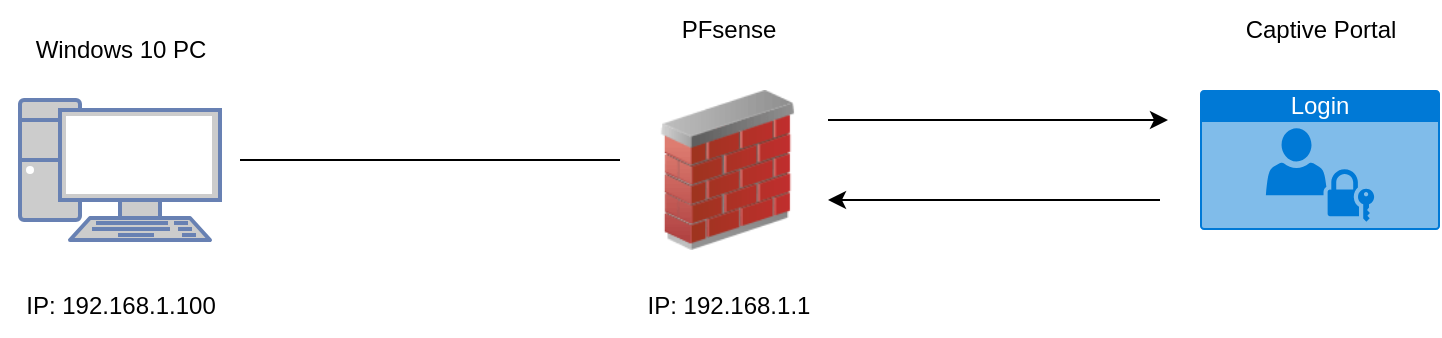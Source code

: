 <mxfile version="22.0.4" type="github">
  <diagram name="Página-1" id="bQPbrAqq4OrCqzHV3_yM">
    <mxGraphModel dx="1050" dy="534" grid="1" gridSize="10" guides="1" tooltips="1" connect="1" arrows="1" fold="1" page="1" pageScale="1" pageWidth="827" pageHeight="1169" math="0" shadow="0">
      <root>
        <mxCell id="0" />
        <mxCell id="1" parent="0" />
        <mxCell id="dzCXC3C0J-zke_rwwKEW-1" value="" style="fontColor=#0066CC;verticalAlign=top;verticalLabelPosition=bottom;labelPosition=center;align=center;html=1;outlineConnect=0;fillColor=#CCCCCC;strokeColor=#6881B3;gradientColor=none;gradientDirection=north;strokeWidth=2;shape=mxgraph.networks.pc;" vertex="1" parent="1">
          <mxGeometry x="60" y="110" width="100" height="70" as="geometry" />
        </mxCell>
        <mxCell id="dzCXC3C0J-zke_rwwKEW-2" value="IP: 192.168.1.100" style="text;html=1;align=center;verticalAlign=middle;resizable=0;points=[];autosize=1;strokeColor=none;fillColor=none;" vertex="1" parent="1">
          <mxGeometry x="50" y="198" width="120" height="30" as="geometry" />
        </mxCell>
        <mxCell id="dzCXC3C0J-zke_rwwKEW-3" value="" style="image;html=1;image=img/lib/clip_art/networking/Firewall_02_128x128.png" vertex="1" parent="1">
          <mxGeometry x="374" y="105" width="80" height="80" as="geometry" />
        </mxCell>
        <mxCell id="dzCXC3C0J-zke_rwwKEW-4" value="Windows 10 PC" style="text;html=1;align=center;verticalAlign=middle;resizable=0;points=[];autosize=1;strokeColor=none;fillColor=none;" vertex="1" parent="1">
          <mxGeometry x="55" y="70" width="110" height="30" as="geometry" />
        </mxCell>
        <mxCell id="dzCXC3C0J-zke_rwwKEW-5" value="PFsense" style="text;html=1;align=center;verticalAlign=middle;resizable=0;points=[];autosize=1;strokeColor=none;fillColor=none;" vertex="1" parent="1">
          <mxGeometry x="379" y="60" width="70" height="30" as="geometry" />
        </mxCell>
        <mxCell id="dzCXC3C0J-zke_rwwKEW-6" value="IP: 192.168.1.1" style="text;html=1;align=center;verticalAlign=middle;resizable=0;points=[];autosize=1;strokeColor=none;fillColor=none;" vertex="1" parent="1">
          <mxGeometry x="364" y="198" width="100" height="30" as="geometry" />
        </mxCell>
        <mxCell id="dzCXC3C0J-zke_rwwKEW-7" value="" style="edgeStyle=none;orthogonalLoop=1;jettySize=auto;html=1;strokeColor=default;curved=1;endArrow=none;endFill=0;" edge="1" parent="1">
          <mxGeometry width="100" relative="1" as="geometry">
            <mxPoint x="170" y="140" as="sourcePoint" />
            <mxPoint x="360" y="140" as="targetPoint" />
            <Array as="points" />
          </mxGeometry>
        </mxCell>
        <mxCell id="dzCXC3C0J-zke_rwwKEW-8" value="" style="edgeStyle=none;orthogonalLoop=1;jettySize=auto;html=1;rounded=0;" edge="1" parent="1">
          <mxGeometry width="100" relative="1" as="geometry">
            <mxPoint x="464" y="120" as="sourcePoint" />
            <mxPoint x="634" y="120" as="targetPoint" />
            <Array as="points" />
          </mxGeometry>
        </mxCell>
        <mxCell id="dzCXC3C0J-zke_rwwKEW-9" value="" style="edgeStyle=none;orthogonalLoop=1;jettySize=auto;html=1;rounded=0;" edge="1" parent="1">
          <mxGeometry width="100" relative="1" as="geometry">
            <mxPoint x="630" y="160" as="sourcePoint" />
            <mxPoint x="464" y="160" as="targetPoint" />
            <Array as="points" />
          </mxGeometry>
        </mxCell>
        <mxCell id="dzCXC3C0J-zke_rwwKEW-10" value="Login" style="html=1;whiteSpace=wrap;strokeColor=none;fillColor=#0079D6;labelPosition=center;verticalLabelPosition=middle;verticalAlign=top;align=center;fontSize=12;outlineConnect=0;spacingTop=-6;fontColor=#FFFFFF;sketch=0;shape=mxgraph.sitemap.login;" vertex="1" parent="1">
          <mxGeometry x="650" y="105" width="120" height="70" as="geometry" />
        </mxCell>
        <mxCell id="dzCXC3C0J-zke_rwwKEW-11" value="Captive Portal" style="text;html=1;align=center;verticalAlign=middle;resizable=0;points=[];autosize=1;strokeColor=none;fillColor=none;" vertex="1" parent="1">
          <mxGeometry x="660" y="60" width="100" height="30" as="geometry" />
        </mxCell>
      </root>
    </mxGraphModel>
  </diagram>
</mxfile>
